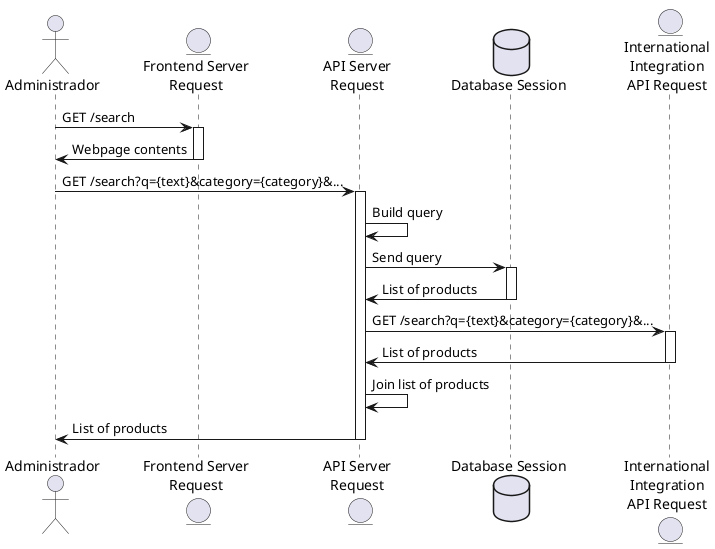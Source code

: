 @startuml sequence1

actor "Administrador" as user
entity "Frontend Server\nRequest" as fe
entity "API Server\nRequest" as api
database "Database Session" as db
entity "International\nIntegration\nAPI Request" as integ

user -> fe : GET /search
activate fe
fe -> user : Webpage contents
deactivate fe
user -> api : GET /search?q={text}&category={category}&...
activate api
api -> api : Build query
api -> db : Send query
activate db
db -> api : List of products
deactivate db
api -> integ : GET /search?q={text}&category={category}&...
activate integ
integ -> api : List of products
deactivate integ
api -> api : Join list of products
api -> user : List of products
deactivate api

@enduml